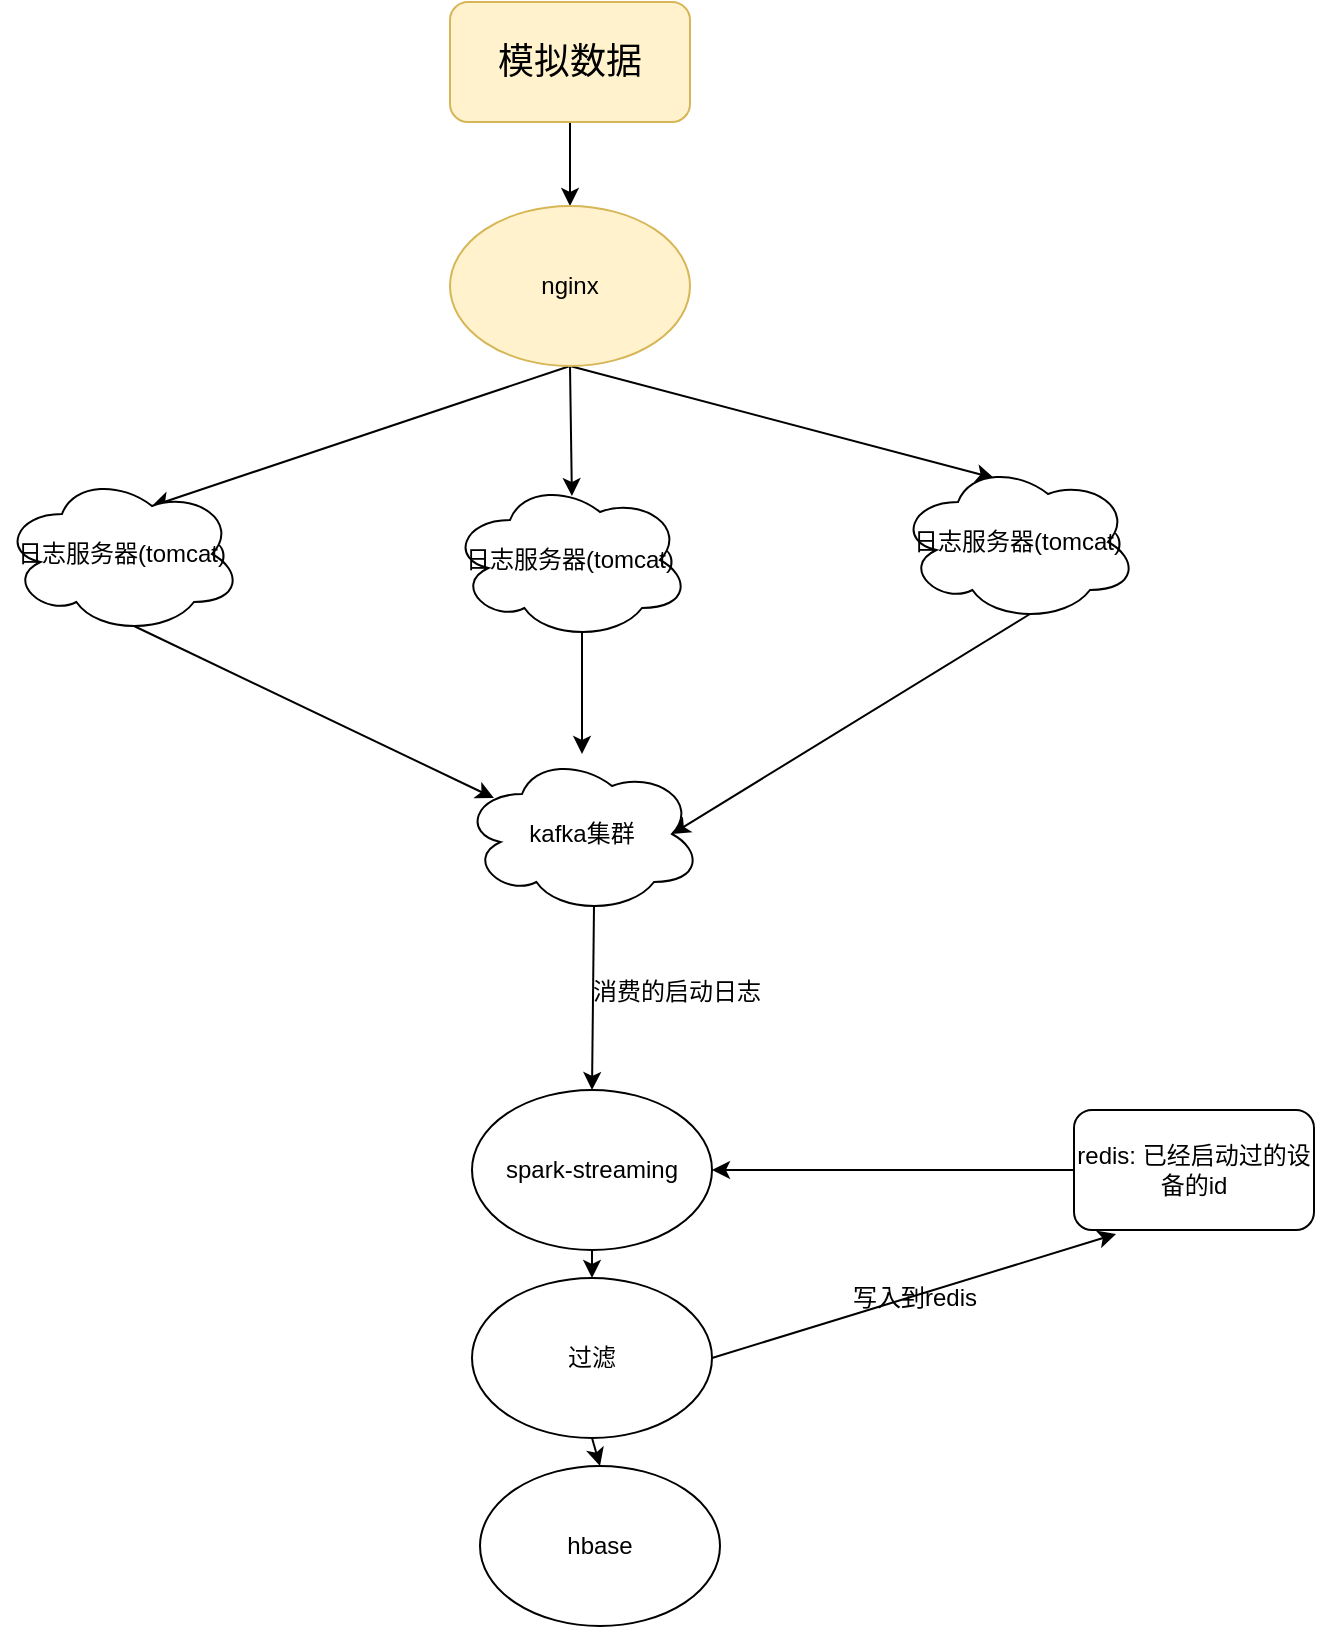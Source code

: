 <mxfile version="13.0.3" type="device"><diagram id="Znt7FK0zPEnXDF1z8YOs" name="第 1 页"><mxGraphModel dx="926" dy="627" grid="0" gridSize="10" guides="1" tooltips="1" connect="1" arrows="1" fold="1" page="1" pageScale="1" pageWidth="827" pageHeight="1169" math="0" shadow="0"><root><mxCell id="0"/><mxCell id="1" parent="0"/><mxCell id="qTpEbQoijIxiduKkZMil-12" style="edgeStyle=none;rounded=0;orthogonalLoop=1;jettySize=auto;html=1;exitX=0.5;exitY=1;exitDx=0;exitDy=0;entryX=0.5;entryY=0;entryDx=0;entryDy=0;" edge="1" parent="1" source="qTpEbQoijIxiduKkZMil-6" target="qTpEbQoijIxiduKkZMil-7"><mxGeometry relative="1" as="geometry"/></mxCell><mxCell id="qTpEbQoijIxiduKkZMil-6" value="&lt;span style=&quot;font-size: 18px&quot;&gt;模拟数据&lt;/span&gt;" style="rounded=1;whiteSpace=wrap;html=1;fillColor=#fff2cc;strokeColor=#d6b656;" vertex="1" parent="1"><mxGeometry x="290" y="51" width="120" height="60" as="geometry"/></mxCell><mxCell id="qTpEbQoijIxiduKkZMil-13" style="edgeStyle=none;rounded=0;orthogonalLoop=1;jettySize=auto;html=1;exitX=0.5;exitY=1;exitDx=0;exitDy=0;entryX=0.625;entryY=0.2;entryDx=0;entryDy=0;entryPerimeter=0;" edge="1" parent="1" source="qTpEbQoijIxiduKkZMil-7" target="qTpEbQoijIxiduKkZMil-8"><mxGeometry relative="1" as="geometry"/></mxCell><mxCell id="qTpEbQoijIxiduKkZMil-14" style="edgeStyle=none;rounded=0;orthogonalLoop=1;jettySize=auto;html=1;exitX=0.5;exitY=1;exitDx=0;exitDy=0;entryX=0.508;entryY=0.1;entryDx=0;entryDy=0;entryPerimeter=0;" edge="1" parent="1" source="qTpEbQoijIxiduKkZMil-7" target="qTpEbQoijIxiduKkZMil-10"><mxGeometry relative="1" as="geometry"/></mxCell><mxCell id="qTpEbQoijIxiduKkZMil-15" style="edgeStyle=none;rounded=0;orthogonalLoop=1;jettySize=auto;html=1;exitX=0.5;exitY=1;exitDx=0;exitDy=0;entryX=0.4;entryY=0.1;entryDx=0;entryDy=0;entryPerimeter=0;" edge="1" parent="1" source="qTpEbQoijIxiduKkZMil-7" target="qTpEbQoijIxiduKkZMil-11"><mxGeometry relative="1" as="geometry"/></mxCell><mxCell id="qTpEbQoijIxiduKkZMil-7" value="nginx" style="ellipse;whiteSpace=wrap;html=1;fillColor=#fff2cc;strokeColor=#d6b656;" vertex="1" parent="1"><mxGeometry x="290" y="153" width="120" height="80" as="geometry"/></mxCell><mxCell id="qTpEbQoijIxiduKkZMil-17" style="edgeStyle=none;rounded=0;orthogonalLoop=1;jettySize=auto;html=1;exitX=0.55;exitY=0.95;exitDx=0;exitDy=0;exitPerimeter=0;entryX=0.133;entryY=0.275;entryDx=0;entryDy=0;entryPerimeter=0;" edge="1" parent="1" source="qTpEbQoijIxiduKkZMil-8" target="qTpEbQoijIxiduKkZMil-16"><mxGeometry relative="1" as="geometry"/></mxCell><mxCell id="qTpEbQoijIxiduKkZMil-8" value="日志服务器(tomcat)" style="ellipse;shape=cloud;whiteSpace=wrap;html=1;" vertex="1" parent="1"><mxGeometry x="66" y="287" width="120" height="80" as="geometry"/></mxCell><mxCell id="qTpEbQoijIxiduKkZMil-18" style="edgeStyle=none;rounded=0;orthogonalLoop=1;jettySize=auto;html=1;exitX=0.55;exitY=0.95;exitDx=0;exitDy=0;exitPerimeter=0;" edge="1" parent="1" source="qTpEbQoijIxiduKkZMil-10" target="qTpEbQoijIxiduKkZMil-16"><mxGeometry relative="1" as="geometry"/></mxCell><mxCell id="qTpEbQoijIxiduKkZMil-10" value="日志服务器(tomcat)" style="ellipse;shape=cloud;whiteSpace=wrap;html=1;" vertex="1" parent="1"><mxGeometry x="290" y="290" width="120" height="80" as="geometry"/></mxCell><mxCell id="qTpEbQoijIxiduKkZMil-19" style="edgeStyle=none;rounded=0;orthogonalLoop=1;jettySize=auto;html=1;exitX=0.55;exitY=0.95;exitDx=0;exitDy=0;exitPerimeter=0;entryX=0.875;entryY=0.5;entryDx=0;entryDy=0;entryPerimeter=0;" edge="1" parent="1" source="qTpEbQoijIxiduKkZMil-11" target="qTpEbQoijIxiduKkZMil-16"><mxGeometry relative="1" as="geometry"/></mxCell><mxCell id="qTpEbQoijIxiduKkZMil-11" value="日志服务器(tomcat)" style="ellipse;shape=cloud;whiteSpace=wrap;html=1;" vertex="1" parent="1"><mxGeometry x="514" y="281" width="120" height="80" as="geometry"/></mxCell><mxCell id="qTpEbQoijIxiduKkZMil-21" style="edgeStyle=none;rounded=0;orthogonalLoop=1;jettySize=auto;html=1;exitX=0.55;exitY=0.95;exitDx=0;exitDy=0;exitPerimeter=0;entryX=0.5;entryY=0;entryDx=0;entryDy=0;" edge="1" parent="1" source="qTpEbQoijIxiduKkZMil-16" target="qTpEbQoijIxiduKkZMil-20"><mxGeometry relative="1" as="geometry"/></mxCell><mxCell id="qTpEbQoijIxiduKkZMil-16" value="kafka集群" style="ellipse;shape=cloud;whiteSpace=wrap;html=1;" vertex="1" parent="1"><mxGeometry x="296" y="427" width="120" height="80" as="geometry"/></mxCell><mxCell id="qTpEbQoijIxiduKkZMil-27" style="edgeStyle=none;rounded=0;orthogonalLoop=1;jettySize=auto;html=1;exitX=0.5;exitY=1;exitDx=0;exitDy=0;entryX=0.5;entryY=0;entryDx=0;entryDy=0;" edge="1" parent="1" source="qTpEbQoijIxiduKkZMil-20" target="qTpEbQoijIxiduKkZMil-26"><mxGeometry relative="1" as="geometry"/></mxCell><mxCell id="qTpEbQoijIxiduKkZMil-20" value="spark-streaming" style="ellipse;whiteSpace=wrap;html=1;" vertex="1" parent="1"><mxGeometry x="301" y="595" width="120" height="80" as="geometry"/></mxCell><mxCell id="qTpEbQoijIxiduKkZMil-22" value="消费的启动日志" style="text;html=1;align=center;verticalAlign=middle;resizable=0;points=[];autosize=1;" vertex="1" parent="1"><mxGeometry x="356" y="537" width="94" height="18" as="geometry"/></mxCell><mxCell id="qTpEbQoijIxiduKkZMil-25" style="edgeStyle=none;rounded=0;orthogonalLoop=1;jettySize=auto;html=1;exitX=0;exitY=0.5;exitDx=0;exitDy=0;entryX=1;entryY=0.5;entryDx=0;entryDy=0;" edge="1" parent="1" source="qTpEbQoijIxiduKkZMil-24" target="qTpEbQoijIxiduKkZMil-20"><mxGeometry relative="1" as="geometry"/></mxCell><mxCell id="qTpEbQoijIxiduKkZMil-24" value="redis: 已经启动过的设备的id" style="rounded=1;whiteSpace=wrap;html=1;" vertex="1" parent="1"><mxGeometry x="602" y="605" width="120" height="60" as="geometry"/></mxCell><mxCell id="qTpEbQoijIxiduKkZMil-29" style="edgeStyle=none;rounded=0;orthogonalLoop=1;jettySize=auto;html=1;exitX=0.5;exitY=1;exitDx=0;exitDy=0;entryX=0.5;entryY=0;entryDx=0;entryDy=0;" edge="1" parent="1" source="qTpEbQoijIxiduKkZMil-26" target="qTpEbQoijIxiduKkZMil-28"><mxGeometry relative="1" as="geometry"/></mxCell><mxCell id="qTpEbQoijIxiduKkZMil-30" style="edgeStyle=none;rounded=0;orthogonalLoop=1;jettySize=auto;html=1;exitX=1;exitY=0.5;exitDx=0;exitDy=0;" edge="1" parent="1" source="qTpEbQoijIxiduKkZMil-26"><mxGeometry relative="1" as="geometry"><mxPoint x="623" y="667" as="targetPoint"/></mxGeometry></mxCell><mxCell id="qTpEbQoijIxiduKkZMil-26" value="过滤" style="ellipse;whiteSpace=wrap;html=1;" vertex="1" parent="1"><mxGeometry x="301" y="689" width="120" height="80" as="geometry"/></mxCell><mxCell id="qTpEbQoijIxiduKkZMil-28" value="hbase" style="ellipse;whiteSpace=wrap;html=1;" vertex="1" parent="1"><mxGeometry x="305" y="783" width="120" height="80" as="geometry"/></mxCell><mxCell id="qTpEbQoijIxiduKkZMil-31" value="写入到redis" style="text;html=1;align=center;verticalAlign=middle;resizable=0;points=[];autosize=1;" vertex="1" parent="1"><mxGeometry x="486" y="690" width="72" height="18" as="geometry"/></mxCell></root></mxGraphModel></diagram></mxfile>